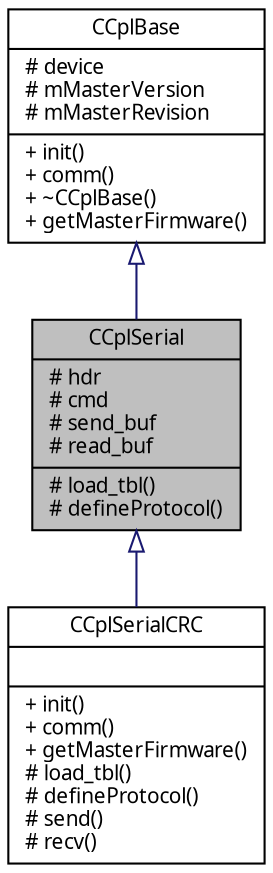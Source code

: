 digraph G
{
  edge [fontname="FreeSans.ttf",fontsize=10,labelfontname="FreeSans.ttf",labelfontsize=10];
  node [fontname="FreeSans.ttf",fontsize=10,shape=record];
  Node1 [label="{CCplSerial\n|# hdr\l# cmd\l# send_buf\l# read_buf\l|# load_tbl()\l# defineProtocol()\l}",height=0.2,width=0.4,color="black", fillcolor="grey75", style="filled" fontcolor="black"];
  Node2 -> Node1 [dir=back,color="midnightblue",fontsize=10,style="solid",arrowtail="empty",fontname="FreeSans.ttf"];
  Node2 [label="{CCplBase\n|# device\l# mMasterVersion\l# mMasterRevision\l|+ init()\l+ comm()\l+ ~CCplBase()\l+ getMasterFirmware()\l}",height=0.2,width=0.4,color="black", fillcolor="white", style="filled",URL="$classCCplBase.html",tooltip="Abstract base class for protocol definiton."];
  Node1 -> Node3 [dir=back,color="midnightblue",fontsize=10,style="solid",arrowtail="empty",fontname="FreeSans.ttf"];
  Node3 [label="{CCplSerialCRC\n||+ init()\l+ comm()\l+ getMasterFirmware()\l# load_tbl()\l# defineProtocol()\l# send()\l# recv()\l}",height=0.2,width=0.4,color="black", fillcolor="white", style="filled",URL="$classCCplSerialCRC.html",tooltip="Implement the Serial-Zero protocol."];
}
